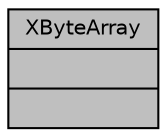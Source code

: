 digraph "XByteArray"
{
  edge [fontname="Helvetica",fontsize="10",labelfontname="Helvetica",labelfontsize="10"];
  node [fontname="Helvetica",fontsize="10",shape=record];
  Node1 [label="{XByteArray\n||}",height=0.2,width=0.4,color="black", fillcolor="grey75", style="filled", fontcolor="black"];
}
